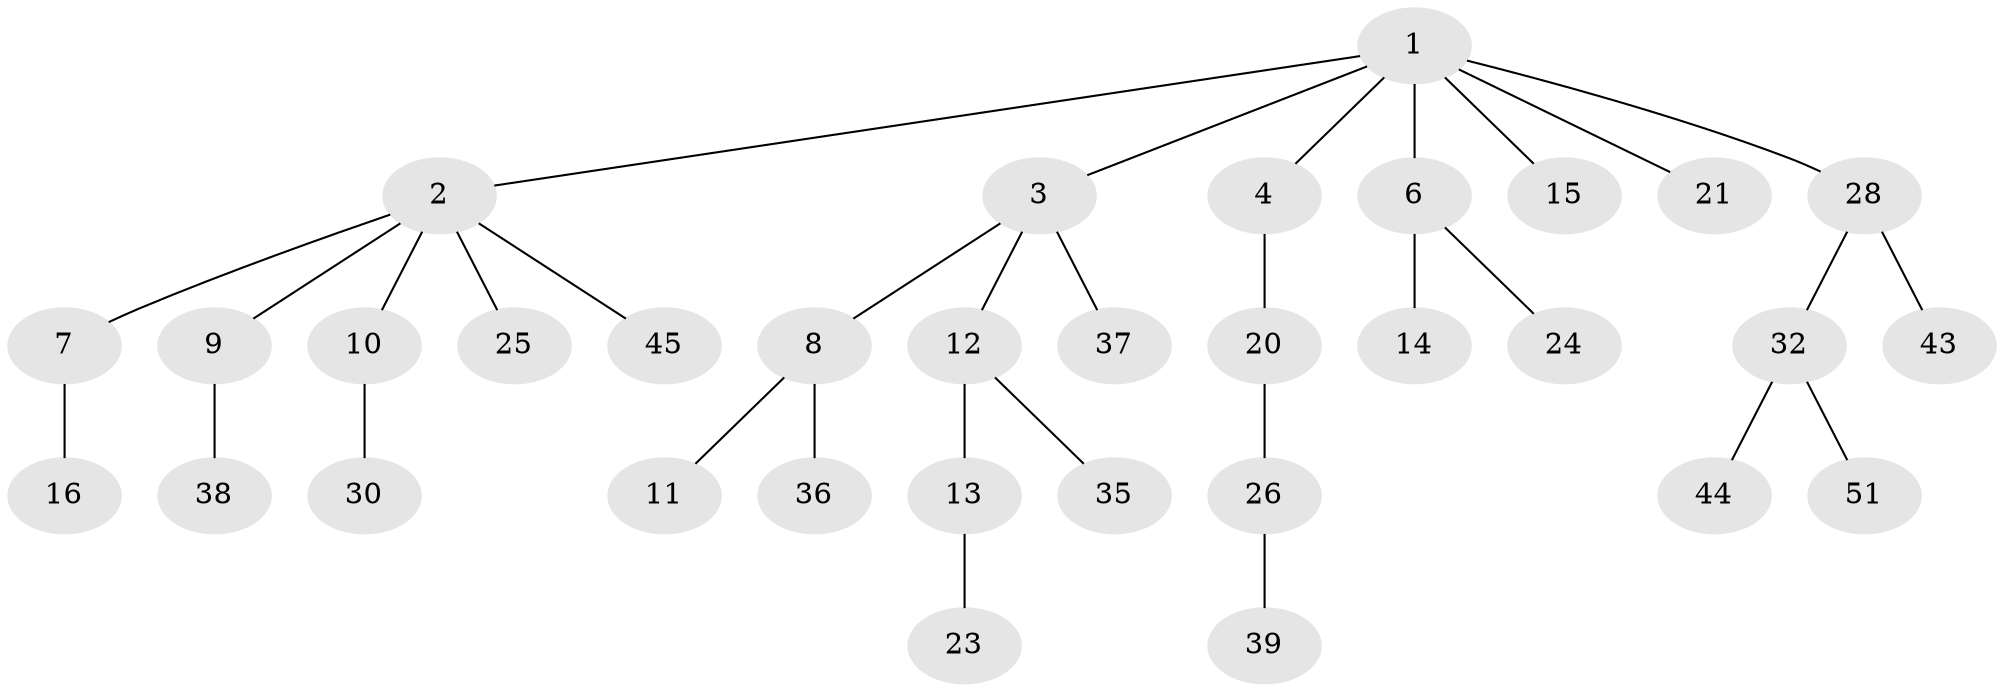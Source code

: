 // original degree distribution, {8: 0.0196078431372549, 4: 0.09803921568627451, 5: 0.0196078431372549, 3: 0.1568627450980392, 2: 0.13725490196078433, 1: 0.5686274509803921}
// Generated by graph-tools (version 1.1) at 2025/11/02/27/25 16:11:26]
// undirected, 33 vertices, 32 edges
graph export_dot {
graph [start="1"]
  node [color=gray90,style=filled];
  1 [super="+17"];
  2 [super="+5"];
  3 [super="+29"];
  4 [super="+31"];
  6 [super="+22"];
  7 [super="+41"];
  8 [super="+33"];
  9 [super="+18"];
  10 [super="+47"];
  11;
  12 [super="+42"];
  13 [super="+19"];
  14;
  15;
  16;
  20 [super="+27"];
  21;
  23;
  24;
  25 [super="+40"];
  26 [super="+34"];
  28 [super="+48"];
  30;
  32 [super="+50"];
  35;
  36;
  37;
  38 [super="+49"];
  39;
  43;
  44 [super="+46"];
  45;
  51;
  1 -- 2;
  1 -- 3;
  1 -- 4;
  1 -- 6;
  1 -- 15;
  1 -- 21;
  1 -- 28;
  2 -- 9;
  2 -- 25;
  2 -- 10;
  2 -- 45;
  2 -- 7;
  3 -- 8;
  3 -- 12;
  3 -- 37;
  4 -- 20;
  6 -- 14;
  6 -- 24;
  7 -- 16;
  8 -- 11;
  8 -- 36;
  9 -- 38;
  10 -- 30;
  12 -- 13;
  12 -- 35;
  13 -- 23;
  20 -- 26;
  26 -- 39;
  28 -- 32;
  28 -- 43;
  32 -- 44;
  32 -- 51;
}
